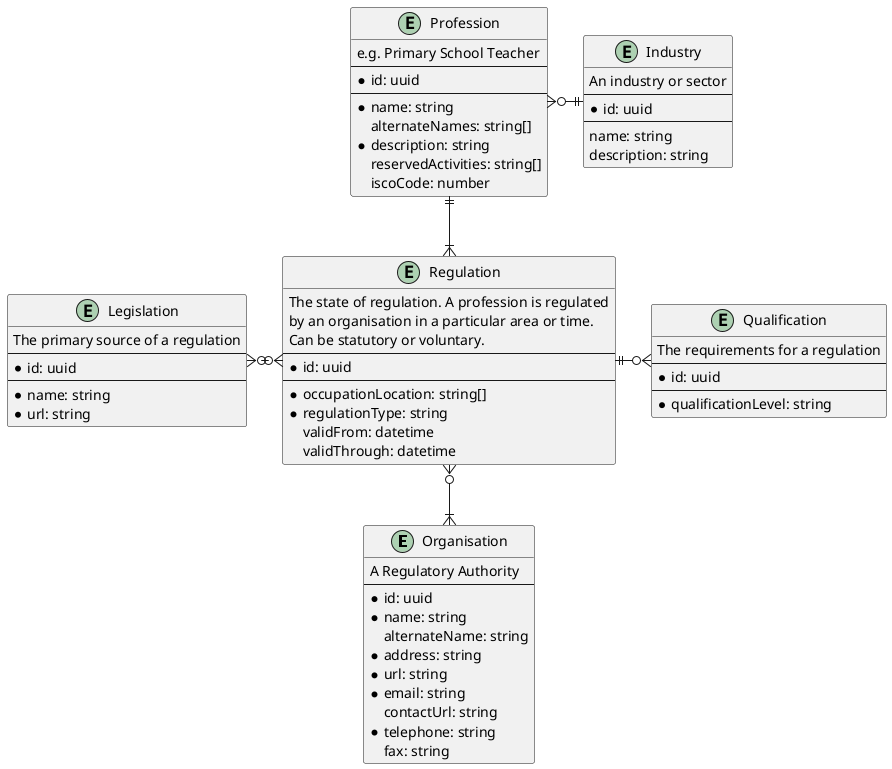 @startuml organisations-and-professions
entity Organisation {
  A Regulatory Authority
  --
  * id: uuid
  * name: string
  alternateName: string
  * address: string
  * url: string
  * email: string
  contactUrl: string
  * telephone: string
  fax: string
}

entity Regulation {
  The state of regulation. A profession is regulated
  by an organisation in a particular area or time.
  Can be statutory or voluntary.
  --
  * id: uuid
  --
  * occupationLocation: string[]
  * regulationType: string
  validFrom: datetime
  validThrough: datetime
}

entity Profession {
  e.g. Primary School Teacher
  --
  * id: uuid
  --
  * name: string
  alternateNames: string[]
  * description: string
  reservedActivities: string[]
  iscoCode: number
}

entity Qualification {
  The requirements for a regulation
  --
  * id: uuid
  --
  * qualificationLevel: string
}

entity Legislation {
  The primary source of a regulation
  --
  * id: uuid
  --
  * name: string
  * url: string
}

entity Industry {
  An industry or sector
  --
  * id: uuid
  --
  name: string
  description: string
}

Profession }o-|| Industry

Profession ||--|{ Regulation

Legislation }o-o{ Regulation
Regulation ||-o{ Qualification

Regulation }o--|{ Organisation
@enduml
